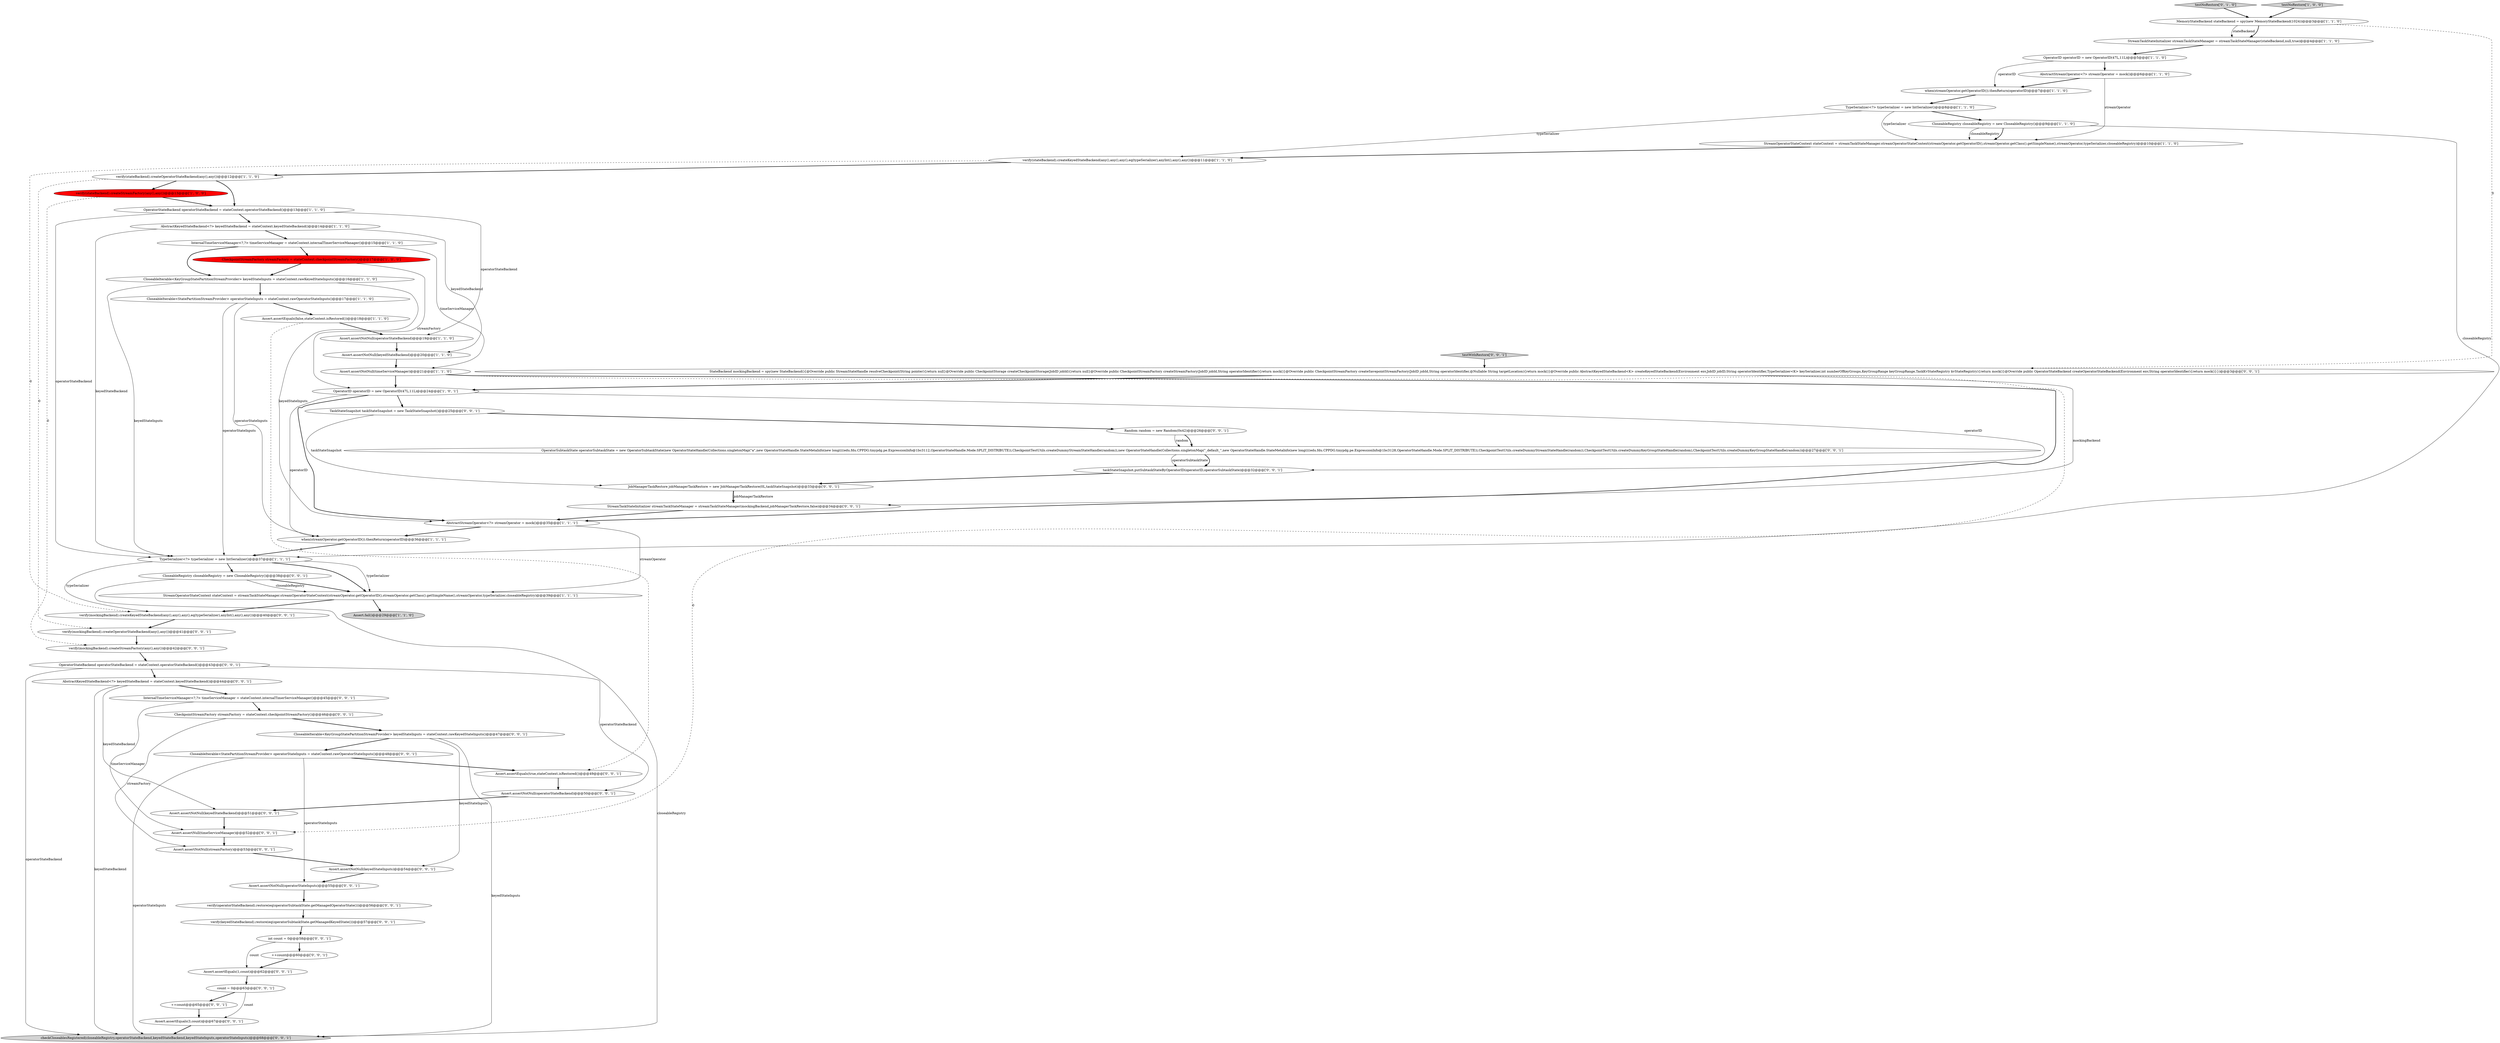 digraph {
11 [style = filled, label = "AbstractKeyedStateBackend<?> keyedStateBackend = stateContext.keyedStateBackend()@@@14@@@['1', '1', '0']", fillcolor = white, shape = ellipse image = "AAA0AAABBB1BBB"];
2 [style = filled, label = "StreamOperatorStateContext stateContext = streamTaskStateManager.streamOperatorStateContext(streamOperator.getOperatorID(),streamOperator.getClass().getSimpleName(),streamOperator,typeSerializer,closeableRegistry)@@@10@@@['1', '1', '0']", fillcolor = white, shape = ellipse image = "AAA0AAABBB1BBB"];
39 [style = filled, label = "++count@@@65@@@['0', '0', '1']", fillcolor = white, shape = ellipse image = "AAA0AAABBB3BBB"];
44 [style = filled, label = "verify(mockingBackend).createStreamFactory(any(),any())@@@42@@@['0', '0', '1']", fillcolor = white, shape = ellipse image = "AAA0AAABBB3BBB"];
46 [style = filled, label = "CheckpointStreamFactory streamFactory = stateContext.checkpointStreamFactory()@@@46@@@['0', '0', '1']", fillcolor = white, shape = ellipse image = "AAA0AAABBB3BBB"];
10 [style = filled, label = "AbstractStreamOperator<?> streamOperator = mock()@@@35@@@['1', '1', '1']", fillcolor = white, shape = ellipse image = "AAA0AAABBB1BBB"];
34 [style = filled, label = "Assert.assertEquals(3,count)@@@67@@@['0', '0', '1']", fillcolor = white, shape = ellipse image = "AAA0AAABBB3BBB"];
42 [style = filled, label = "CloseableRegistry closeableRegistry = new CloseableRegistry()@@@38@@@['0', '0', '1']", fillcolor = white, shape = ellipse image = "AAA0AAABBB3BBB"];
4 [style = filled, label = "MemoryStateBackend stateBackend = spy(new MemoryStateBackend(1024))@@@3@@@['1', '1', '0']", fillcolor = white, shape = ellipse image = "AAA0AAABBB1BBB"];
51 [style = filled, label = "TaskStateSnapshot taskStateSnapshot = new TaskStateSnapshot()@@@25@@@['0', '0', '1']", fillcolor = white, shape = ellipse image = "AAA0AAABBB3BBB"];
38 [style = filled, label = "JobManagerTaskRestore jobManagerTaskRestore = new JobManagerTaskRestore(0L,taskStateSnapshot)@@@33@@@['0', '0', '1']", fillcolor = white, shape = ellipse image = "AAA0AAABBB3BBB"];
14 [style = filled, label = "TypeSerializer<?> typeSerializer = new IntSerializer()@@@37@@@['1', '1', '1']", fillcolor = white, shape = ellipse image = "AAA0AAABBB1BBB"];
50 [style = filled, label = "count = 0@@@63@@@['0', '0', '1']", fillcolor = white, shape = ellipse image = "AAA0AAABBB3BBB"];
12 [style = filled, label = "CloseableRegistry closeableRegistry = new CloseableRegistry()@@@9@@@['1', '1', '0']", fillcolor = white, shape = ellipse image = "AAA0AAABBB1BBB"];
9 [style = filled, label = "CheckpointStreamFactory streamFactory = stateContext.checkpointStreamFactory()@@@17@@@['1', '0', '0']", fillcolor = red, shape = ellipse image = "AAA1AAABBB1BBB"];
27 [style = filled, label = "Assert.assertEquals(false,stateContext.isRestored())@@@18@@@['1', '1', '0']", fillcolor = white, shape = ellipse image = "AAA0AAABBB1BBB"];
56 [style = filled, label = "checkCloseablesRegistered(closeableRegistry,operatorStateBackend,keyedStateBackend,keyedStateInputs,operatorStateInputs)@@@68@@@['0', '0', '1']", fillcolor = lightgray, shape = ellipse image = "AAA0AAABBB3BBB"];
13 [style = filled, label = "StreamOperatorStateContext stateContext = streamTaskStateManager.streamOperatorStateContext(streamOperator.getOperatorID(),streamOperator.getClass().getSimpleName(),streamOperator,typeSerializer,closeableRegistry)@@@39@@@['1', '1', '1']", fillcolor = white, shape = ellipse image = "AAA0AAABBB1BBB"];
47 [style = filled, label = "testWithRestore['0', '0', '1']", fillcolor = lightgray, shape = diamond image = "AAA0AAABBB3BBB"];
22 [style = filled, label = "verify(stateBackend).createKeyedStateBackend(any(),any(),any(),eq(typeSerializer),anyInt(),any(),any())@@@11@@@['1', '1', '0']", fillcolor = white, shape = ellipse image = "AAA0AAABBB1BBB"];
24 [style = filled, label = "CloseableIterable<KeyGroupStatePartitionStreamProvider> keyedStateInputs = stateContext.rawKeyedStateInputs()@@@16@@@['1', '1', '0']", fillcolor = white, shape = ellipse image = "AAA0AAABBB1BBB"];
53 [style = filled, label = "Assert.assertNull(timeServiceManager)@@@52@@@['0', '0', '1']", fillcolor = white, shape = ellipse image = "AAA0AAABBB3BBB"];
57 [style = filled, label = "Assert.assertEquals(1,count)@@@62@@@['0', '0', '1']", fillcolor = white, shape = ellipse image = "AAA0AAABBB3BBB"];
58 [style = filled, label = "++count@@@60@@@['0', '0', '1']", fillcolor = white, shape = ellipse image = "AAA0AAABBB3BBB"];
20 [style = filled, label = "OperatorID operatorID = new OperatorID(47L,11L)@@@24@@@['1', '0', '1']", fillcolor = white, shape = ellipse image = "AAA0AAABBB1BBB"];
6 [style = filled, label = "Assert.assertNotNull(timeServiceManager)@@@21@@@['1', '1', '0']", fillcolor = white, shape = ellipse image = "AAA0AAABBB1BBB"];
62 [style = filled, label = "Assert.assertNotNull(operatorStateInputs)@@@55@@@['0', '0', '1']", fillcolor = white, shape = ellipse image = "AAA0AAABBB3BBB"];
5 [style = filled, label = "when(streamOperator.getOperatorID()).thenReturn(operatorID)@@@36@@@['1', '1', '1']", fillcolor = white, shape = ellipse image = "AAA0AAABBB1BBB"];
25 [style = filled, label = "TypeSerializer<?> typeSerializer = new IntSerializer()@@@8@@@['1', '1', '0']", fillcolor = white, shape = ellipse image = "AAA0AAABBB1BBB"];
28 [style = filled, label = "testNoRestore['0', '1', '0']", fillcolor = lightgray, shape = diamond image = "AAA0AAABBB2BBB"];
59 [style = filled, label = "AbstractKeyedStateBackend<?> keyedStateBackend = stateContext.keyedStateBackend()@@@44@@@['0', '0', '1']", fillcolor = white, shape = ellipse image = "AAA0AAABBB3BBB"];
43 [style = filled, label = "Assert.assertNotNull(keyedStateInputs)@@@54@@@['0', '0', '1']", fillcolor = white, shape = ellipse image = "AAA0AAABBB3BBB"];
23 [style = filled, label = "verify(stateBackend).createOperatorStateBackend(any(),any())@@@12@@@['1', '1', '0']", fillcolor = white, shape = ellipse image = "AAA0AAABBB1BBB"];
29 [style = filled, label = "CloseableIterable<StatePartitionStreamProvider> operatorStateInputs = stateContext.rawOperatorStateInputs()@@@48@@@['0', '0', '1']", fillcolor = white, shape = ellipse image = "AAA0AAABBB3BBB"];
32 [style = filled, label = "Assert.assertNotNull(streamFactory)@@@53@@@['0', '0', '1']", fillcolor = white, shape = ellipse image = "AAA0AAABBB3BBB"];
41 [style = filled, label = "taskStateSnapshot.putSubtaskStateByOperatorID(operatorID,operatorSubtaskState)@@@32@@@['0', '0', '1']", fillcolor = white, shape = ellipse image = "AAA0AAABBB3BBB"];
52 [style = filled, label = "InternalTimeServiceManager<?,?> timeServiceManager = stateContext.internalTimerServiceManager()@@@45@@@['0', '0', '1']", fillcolor = white, shape = ellipse image = "AAA0AAABBB3BBB"];
19 [style = filled, label = "testNoRestore['1', '0', '0']", fillcolor = lightgray, shape = diamond image = "AAA0AAABBB1BBB"];
26 [style = filled, label = "CloseableIterable<StatePartitionStreamProvider> operatorStateInputs = stateContext.rawOperatorStateInputs()@@@17@@@['1', '1', '0']", fillcolor = white, shape = ellipse image = "AAA0AAABBB1BBB"];
21 [style = filled, label = "verify(stateBackend).createStreamFactory(any(),any())@@@13@@@['1', '0', '0']", fillcolor = red, shape = ellipse image = "AAA1AAABBB1BBB"];
54 [style = filled, label = "verify(mockingBackend).createKeyedStateBackend(any(),any(),any(),eq(typeSerializer),anyInt(),any(),any())@@@40@@@['0', '0', '1']", fillcolor = white, shape = ellipse image = "AAA0AAABBB3BBB"];
1 [style = filled, label = "AbstractStreamOperator<?> streamOperator = mock()@@@6@@@['1', '1', '0']", fillcolor = white, shape = ellipse image = "AAA0AAABBB1BBB"];
17 [style = filled, label = "InternalTimeServiceManager<?,?> timeServiceManager = stateContext.internalTimerServiceManager()@@@15@@@['1', '1', '0']", fillcolor = white, shape = ellipse image = "AAA0AAABBB1BBB"];
35 [style = filled, label = "OperatorSubtaskState operatorSubtaskState = new OperatorSubtaskState(new OperatorStateHandle(Collections.singletonMap(\"a\",new OperatorStateHandle.StateMetaInfo(new long((((edu.fdu.CPPDG.tinypdg.pe.ExpressionInfo@1bc3112,OperatorStateHandle.Mode.SPLIT_DISTRIBUTE)),CheckpointTestUtils.createDummyStreamStateHandle(random)),new OperatorStateHandle(Collections.singletonMap(\"_default_\",new OperatorStateHandle.StateMetaInfo(new long((((edu.fdu.CPPDG.tinypdg.pe.ExpressionInfo@1bc3128,OperatorStateHandle.Mode.SPLIT_DISTRIBUTE)),CheckpointTestUtils.createDummyStreamStateHandle(random)),CheckpointTestUtils.createDummyKeyGroupStateHandle(random),CheckpointTestUtils.createDummyKeyGroupStateHandle(random))@@@27@@@['0', '0', '1']", fillcolor = white, shape = ellipse image = "AAA0AAABBB3BBB"];
33 [style = filled, label = "verify(operatorStateBackend).restore(eq(operatorSubtaskState.getManagedOperatorState()))@@@56@@@['0', '0', '1']", fillcolor = white, shape = ellipse image = "AAA0AAABBB3BBB"];
18 [style = filled, label = "Assert.assertNotNull(keyedStateBackend)@@@20@@@['1', '1', '0']", fillcolor = white, shape = ellipse image = "AAA0AAABBB1BBB"];
3 [style = filled, label = "OperatorID operatorID = new OperatorID(47L,11L)@@@5@@@['1', '1', '0']", fillcolor = white, shape = ellipse image = "AAA0AAABBB1BBB"];
55 [style = filled, label = "Assert.assertEquals(true,stateContext.isRestored())@@@49@@@['0', '0', '1']", fillcolor = white, shape = ellipse image = "AAA0AAABBB3BBB"];
30 [style = filled, label = "Random random = new Random(0x42)@@@26@@@['0', '0', '1']", fillcolor = white, shape = ellipse image = "AAA0AAABBB3BBB"];
0 [style = filled, label = "StreamTaskStateInitializer streamTaskStateManager = streamTaskStateManager(stateBackend,null,true)@@@4@@@['1', '1', '0']", fillcolor = white, shape = ellipse image = "AAA0AAABBB1BBB"];
31 [style = filled, label = "verify(mockingBackend).createOperatorStateBackend(any(),any())@@@41@@@['0', '0', '1']", fillcolor = white, shape = ellipse image = "AAA0AAABBB3BBB"];
61 [style = filled, label = "verify(keyedStateBackend).restore(eq(operatorSubtaskState.getManagedKeyedState()))@@@57@@@['0', '0', '1']", fillcolor = white, shape = ellipse image = "AAA0AAABBB3BBB"];
48 [style = filled, label = "OperatorStateBackend operatorStateBackend = stateContext.operatorStateBackend()@@@43@@@['0', '0', '1']", fillcolor = white, shape = ellipse image = "AAA0AAABBB3BBB"];
8 [style = filled, label = "OperatorStateBackend operatorStateBackend = stateContext.operatorStateBackend()@@@13@@@['1', '1', '0']", fillcolor = white, shape = ellipse image = "AAA0AAABBB1BBB"];
40 [style = filled, label = "StateBackend mockingBackend = spy(new StateBackend(){@Override public StreamStateHandle resolveCheckpoint(String pointer){return null}@Override public CheckpointStorage createCheckpointStorage(JobID jobId){return null}@Override public CheckpointStreamFactory createStreamFactory(JobID jobId,String operatorIdentifier){return mock()}@Override public CheckpointStreamFactory createSavepointStreamFactory(JobID jobId,String operatorIdentifier,@Nullable String targetLocation){return mock()}@Override public AbstractKeyedStateBackend<K> createKeyedStateBackend(Environment env,JobID jobID,String operatorIdentifier,TypeSerializer<K> keySerializer,int numberOfKeyGroups,KeyGroupRange keyGroupRange,TaskKvStateRegistry kvStateRegistry){return mock()}@Override public OperatorStateBackend createOperatorStateBackend(Environment env,String operatorIdentifier){return mock()}})@@@3@@@['0', '0', '1']", fillcolor = white, shape = ellipse image = "AAA0AAABBB3BBB"];
7 [style = filled, label = "when(streamOperator.getOperatorID()).thenReturn(operatorID)@@@7@@@['1', '1', '0']", fillcolor = white, shape = ellipse image = "AAA0AAABBB1BBB"];
60 [style = filled, label = "CloseableIterable<KeyGroupStatePartitionStreamProvider> keyedStateInputs = stateContext.rawKeyedStateInputs()@@@47@@@['0', '0', '1']", fillcolor = white, shape = ellipse image = "AAA0AAABBB3BBB"];
16 [style = filled, label = "Assert.assertNotNull(operatorStateBackend)@@@19@@@['1', '1', '0']", fillcolor = white, shape = ellipse image = "AAA0AAABBB1BBB"];
36 [style = filled, label = "Assert.assertNotNull(operatorStateBackend)@@@50@@@['0', '0', '1']", fillcolor = white, shape = ellipse image = "AAA0AAABBB3BBB"];
15 [style = filled, label = "Assert.fail()@@@29@@@['1', '1', '0']", fillcolor = lightgray, shape = ellipse image = "AAA0AAABBB1BBB"];
45 [style = filled, label = "int count = 0@@@58@@@['0', '0', '1']", fillcolor = white, shape = ellipse image = "AAA0AAABBB3BBB"];
49 [style = filled, label = "Assert.assertNotNull(keyedStateBackend)@@@51@@@['0', '0', '1']", fillcolor = white, shape = ellipse image = "AAA0AAABBB3BBB"];
37 [style = filled, label = "StreamTaskStateInitializer streamTaskStateManager = streamTaskStateManager(mockingBackend,jobManagerTaskRestore,false)@@@34@@@['0', '0', '1']", fillcolor = white, shape = ellipse image = "AAA0AAABBB3BBB"];
50->34 [style = solid, label="count"];
61->45 [style = bold, label=""];
55->36 [style = bold, label=""];
35->41 [style = bold, label=""];
60->29 [style = bold, label=""];
17->9 [style = bold, label=""];
21->8 [style = bold, label=""];
40->20 [style = bold, label=""];
12->14 [style = solid, label="closeableRegistry"];
26->14 [style = solid, label="operatorStateInputs"];
14->13 [style = solid, label="typeSerializer"];
12->2 [style = bold, label=""];
53->32 [style = bold, label=""];
46->32 [style = solid, label="streamFactory"];
42->56 [style = solid, label="closeableRegistry"];
8->11 [style = bold, label=""];
9->24 [style = bold, label=""];
14->54 [style = solid, label="typeSerializer"];
0->3 [style = bold, label=""];
8->16 [style = solid, label="operatorStateBackend"];
51->38 [style = solid, label="taskStateSnapshot"];
39->34 [style = bold, label=""];
23->31 [style = dashed, label="0"];
42->13 [style = solid, label="closeableRegistry"];
48->36 [style = solid, label="operatorStateBackend"];
8->14 [style = solid, label="operatorStateBackend"];
51->30 [style = bold, label=""];
12->2 [style = solid, label="closeableRegistry"];
27->16 [style = bold, label=""];
23->8 [style = bold, label=""];
6->53 [style = dashed, label="0"];
22->23 [style = bold, label=""];
48->56 [style = solid, label="operatorStateBackend"];
50->39 [style = bold, label=""];
4->0 [style = bold, label=""];
46->60 [style = bold, label=""];
26->27 [style = bold, label=""];
29->62 [style = solid, label="operatorStateInputs"];
38->37 [style = bold, label=""];
36->49 [style = bold, label=""];
45->57 [style = solid, label="count"];
11->17 [style = bold, label=""];
29->56 [style = solid, label="operatorStateInputs"];
41->38 [style = bold, label=""];
13->15 [style = bold, label=""];
62->33 [style = bold, label=""];
60->56 [style = solid, label="keyedStateInputs"];
27->55 [style = dashed, label="0"];
22->54 [style = dashed, label="0"];
16->18 [style = bold, label=""];
52->46 [style = bold, label=""];
3->1 [style = bold, label=""];
26->5 [style = solid, label="operatorStateInputs"];
47->40 [style = bold, label=""];
37->10 [style = bold, label=""];
4->0 [style = solid, label="stateBackend"];
13->54 [style = bold, label=""];
14->42 [style = bold, label=""];
58->57 [style = bold, label=""];
25->22 [style = solid, label="typeSerializer"];
1->7 [style = bold, label=""];
24->14 [style = solid, label="keyedStateInputs"];
34->56 [style = bold, label=""];
6->20 [style = bold, label=""];
11->14 [style = solid, label="keyedStateBackend"];
29->55 [style = bold, label=""];
24->26 [style = bold, label=""];
45->58 [style = bold, label=""];
10->5 [style = bold, label=""];
30->35 [style = bold, label=""];
31->44 [style = bold, label=""];
18->6 [style = bold, label=""];
6->10 [style = bold, label=""];
20->51 [style = bold, label=""];
3->7 [style = solid, label="operatorID"];
14->13 [style = bold, label=""];
59->49 [style = solid, label="keyedStateBackend"];
38->37 [style = solid, label="jobManagerTaskRestore"];
17->6 [style = solid, label="timeServiceManager"];
48->59 [style = bold, label=""];
33->61 [style = bold, label=""];
42->13 [style = bold, label=""];
43->62 [style = bold, label=""];
21->44 [style = dashed, label="0"];
57->50 [style = bold, label=""];
20->5 [style = solid, label="operatorID"];
59->52 [style = bold, label=""];
52->53 [style = solid, label="timeServiceManager"];
5->14 [style = bold, label=""];
32->43 [style = bold, label=""];
24->10 [style = solid, label="keyedStateInputs"];
59->56 [style = solid, label="keyedStateBackend"];
60->43 [style = solid, label="keyedStateInputs"];
20->10 [style = bold, label=""];
11->18 [style = solid, label="keyedStateBackend"];
49->53 [style = bold, label=""];
17->24 [style = bold, label=""];
40->37 [style = solid, label="mockingBackend"];
23->21 [style = bold, label=""];
54->31 [style = bold, label=""];
25->12 [style = bold, label=""];
44->48 [style = bold, label=""];
1->2 [style = solid, label="streamOperator"];
7->25 [style = bold, label=""];
19->4 [style = bold, label=""];
35->41 [style = solid, label="operatorSubtaskState"];
2->22 [style = bold, label=""];
10->13 [style = solid, label="streamOperator"];
4->40 [style = dashed, label="0"];
9->20 [style = solid, label="streamFactory"];
20->41 [style = solid, label="operatorID"];
25->2 [style = solid, label="typeSerializer"];
30->35 [style = solid, label="random"];
28->4 [style = bold, label=""];
}
